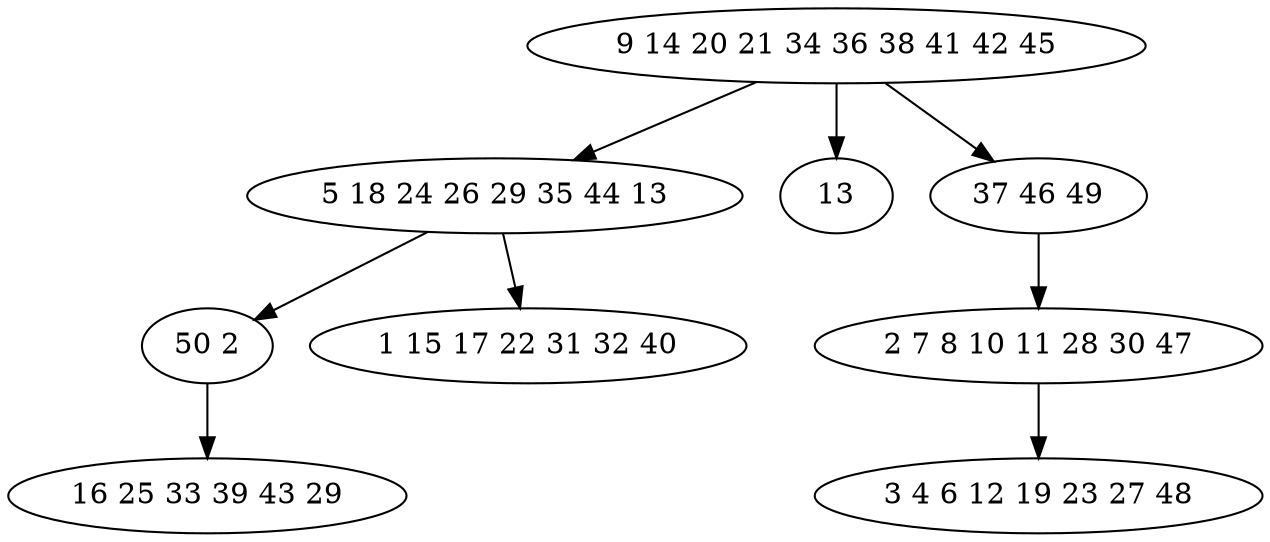 digraph true_tree {
	"0" -> "1"
	"1" -> "2"
	"2" -> "3"
	"0" -> "4"
	"0" -> "5"
	"5" -> "6"
	"6" -> "7"
	"1" -> "8"
	"0" [label="9 14 20 21 34 36 38 41 42 45"];
	"1" [label="5 18 24 26 29 35 44 13"];
	"2" [label="50 2"];
	"3" [label="16 25 33 39 43 29"];
	"4" [label="13"];
	"5" [label="37 46 49"];
	"6" [label="2 7 8 10 11 28 30 47"];
	"7" [label="3 4 6 12 19 23 27 48"];
	"8" [label="1 15 17 22 31 32 40"];
}
